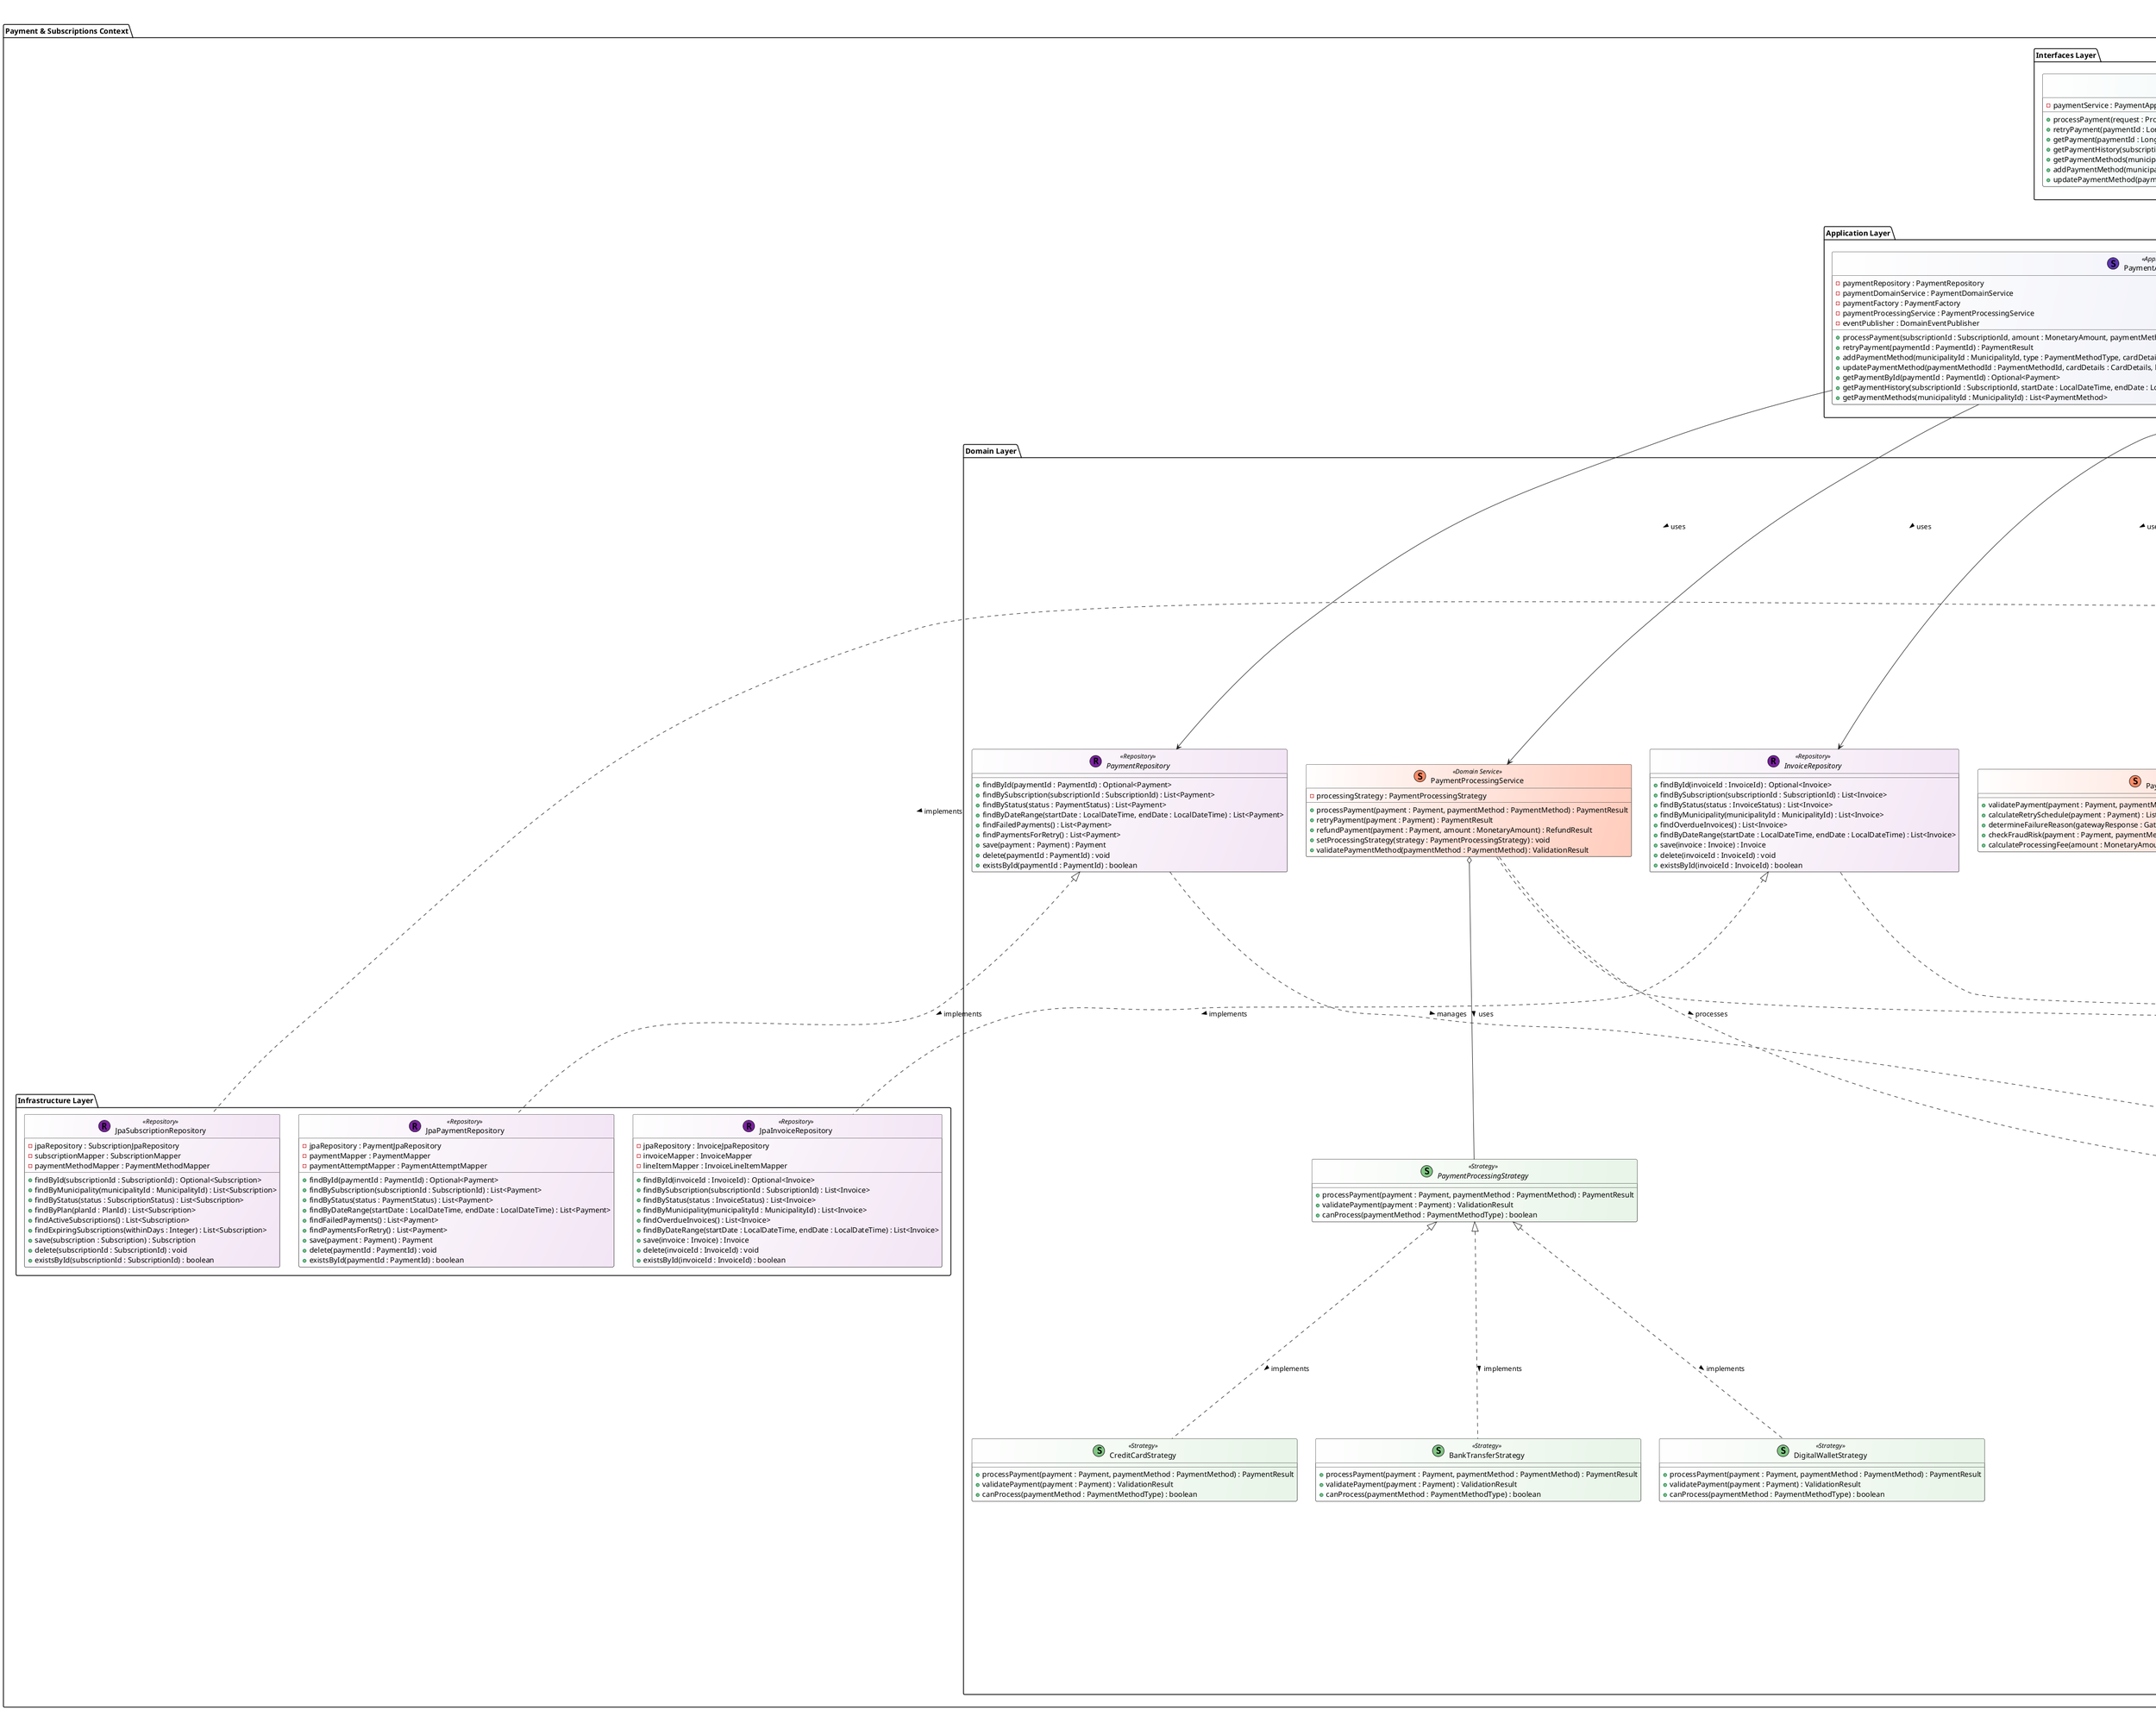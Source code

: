 @startuml Payment & Subscriptions: Domain Layer Class Diagram

title Payment & Subscriptions: Domain Layer Class Diagram

skinparam class {
    BackgroundColor<<Aggregate Root>> #FFFFFF/B3E5FC
    BackgroundColor<<Entity>> #FFFFFF/C8E6C9
    BackgroundColor<<Value Object>> #FFFFFF/FFF9C4
    BackgroundColor<<Domain Service>> #FFFFFF/FFCCBC
    BackgroundColor<<Application Service>> #FFFFFF/E8EAF6
    BackgroundColor<<Repository>> #FFFFFF/F3E5F5
    BackgroundColor<<Controller>> #FFFFFF/E0F2F1
    BackgroundColor<<Factory>> #FFFFFF/E1BEE7
    BackgroundColor<<Strategy>> #FFFFFF/E8F5E8
    BackgroundColor<<Enum>> #FFFFFF/FFF3E0
    BorderColor #212121
    ArrowColor #212121
    FontSize 14
}

package "Payment & Subscriptions Context" {

    package "Interfaces Layer" {
        ' ===================== CONTROLLERS =====================
        class "SubscriptionController" <<(C, #00695C) Controller>> {
            - subscriptionService : SubscriptionApplicationService
            + createSubscription(request : CreateSubscriptionRequest) : ResponseEntity<SubscriptionResponse>
            + updateSubscription(subscriptionId : Long, request : UpdateSubscriptionRequest) : ResponseEntity<Void>
            + activateSubscription(subscriptionId : Long) : ResponseEntity<Void>
            + suspendSubscription(subscriptionId : Long, request : SuspendSubscriptionRequest) : ResponseEntity<Void>
            + cancelSubscription(subscriptionId : Long, request : CancelSubscriptionRequest) : ResponseEntity<Void>
            + getSubscription(subscriptionId : Long) : ResponseEntity<SubscriptionResponse>
            + getSubscriptionsByMunicipality(municipalityId : Long, status : String) : ResponseEntity<List<SubscriptionResponse>>
            + updatePaymentMethod(subscriptionId : Long, request : UpdatePaymentMethodRequest) : ResponseEntity<Void>
        }

        class "PaymentController" <<(C, #00695C) Controller>> {
            - paymentService : PaymentApplicationService
            + processPayment(request : ProcessPaymentRequest) : ResponseEntity<PaymentResponse>
            + retryPayment(paymentId : Long) : ResponseEntity<PaymentResponse>
            + getPayment(paymentId : Long) : ResponseEntity<PaymentResponse>
            + getPaymentHistory(subscriptionId : Long, startDate : LocalDate, endDate : LocalDate) : ResponseEntity<List<PaymentResponse>>
            + getPaymentMethods(municipalityId : Long) : ResponseEntity<List<PaymentMethodResponse>>
            + addPaymentMethod(municipalityId : Long, request : AddPaymentMethodRequest) : ResponseEntity<PaymentMethodResponse>
            + updatePaymentMethod(paymentMethodId : Long, request : UpdatePaymentMethodRequest) : ResponseEntity<Void>
        }

        class "InvoiceController" <<(C, #00695C) Controller>> {
            - invoiceService : InvoiceApplicationService
            + generateInvoice(subscriptionId : Long, request : GenerateInvoiceRequest) : ResponseEntity<InvoiceResponse>
            + getInvoice(invoiceId : Long) : ResponseEntity<InvoiceResponse>
            + markInvoiceAsPaid(invoiceId : Long, request : MarkAsPaidRequest) : ResponseEntity<Void>
            + getInvoicesBySubscription(subscriptionId : Long) : ResponseEntity<List<InvoiceResponse>>
            + getOutstandingInvoices(municipalityId : Long, overdueOnly : Boolean) : ResponseEntity<List<InvoiceResponse>>
            + downloadInvoicePdf(invoiceId : Long) : ResponseEntity<byte[]>
        }
    }

    package "Application Layer" {
        ' ===================== APPLICATION SERVICES =====================
        class "SubscriptionApplicationService" <<(S, #5E35B1) Application Service>> {
            - subscriptionRepository : SubscriptionRepository
            - subscriptionDomainService : SubscriptionDomainService
            - subscriptionFactory : SubscriptionFactory
            - billingService : BillingService
            - eventPublisher : DomainEventPublisher

            + createSubscription(municipalityId : MunicipalityId, planId : PlanId, billingCycle : BillingCycle, paymentMethodId : PaymentMethodId, billingAddress : BillingAddress, autoRenewal : Boolean) : Subscription
            + updateSubscription(subscriptionId : SubscriptionId, newPlanId : PlanId, effectiveDate : LocalDateTime, prorationPolicy : ProrationPolicy) : void
            + activateSubscription(subscriptionId : SubscriptionId) : void
            + suspendSubscription(subscriptionId : SubscriptionId, reason : SuspensionReason) : void
            + cancelSubscription(subscriptionId : SubscriptionId, reason : CancellationReason) : void
            + updatePaymentMethod(subscriptionId : SubscriptionId, paymentMethodId : PaymentMethodId) : void
            + getSubscriptionById(subscriptionId : SubscriptionId) : Optional<Subscription>
            + getSubscriptionsByMunicipality(municipalityId : MunicipalityId, status : SubscriptionStatus) : List<Subscription>
        }

        class "PaymentApplicationService" <<(S, #5E35B1) Application Service>> {
            - paymentRepository : PaymentRepository
            - paymentDomainService : PaymentDomainService
            - paymentFactory : PaymentFactory
            - paymentProcessingService : PaymentProcessingService
            - eventPublisher : DomainEventPublisher

            + processPayment(subscriptionId : SubscriptionId, amount : MonetaryAmount, paymentMethodId : PaymentMethodId, scheduledDate : LocalDateTime) : Payment
            + retryPayment(paymentId : PaymentId) : PaymentResult
            + addPaymentMethod(municipalityId : MunicipalityId, type : PaymentMethodType, cardDetails : CardDetails, bankAccountDetails : BankAccountDetails, isDefault : Boolean) : PaymentMethod
            + updatePaymentMethod(paymentMethodId : PaymentMethodId, cardDetails : CardDetails, bankAccountDetails : BankAccountDetails) : void
            + getPaymentById(paymentId : PaymentId) : Optional<Payment>
            + getPaymentHistory(subscriptionId : SubscriptionId, startDate : LocalDateTime, endDate : LocalDateTime) : List<Payment>
            + getPaymentMethods(municipalityId : MunicipalityId) : List<PaymentMethod>
        }

        class "InvoiceApplicationService" <<(S, #5E35B1) Application Service>> {
            - invoiceRepository : InvoiceRepository
            - invoiceDomainService : InvoiceDomainService
            - invoiceFactory : InvoiceFactory
            - financialReportingService : FinancialReportingService
            - eventPublisher : DomainEventPublisher

            + generateInvoice(subscriptionId : SubscriptionId, billingPeriod : BillingPeriod, includeUsageCharges : Boolean) : Invoice
            + markInvoiceAsPaid(invoiceId : InvoiceId, paymentId : PaymentId) : void
            + markInvoiceAsOverdue(invoiceId : InvoiceId) : void
            + getInvoiceById(invoiceId : InvoiceId) : Optional<Invoice>
            + getInvoicesBySubscription(subscriptionId : SubscriptionId) : List<Invoice>
            + getOutstandingInvoices(municipalityId : MunicipalityId, overdueOnly : Boolean) : List<Invoice>
            + generateFinancialReport(municipalityId : MunicipalityId, period : ReportPeriod) : FinancialReport
        }
    }

    package "Domain Layer" {
        ' ===================== AGGREGATES =====================
        class "Subscription" <<(A, #27D3F5) Aggregate Root>> {
            - id : Long
            - subscriptionId : SubscriptionId
            - municipalityId : MunicipalityId
            - planId : PlanId
            - status : SubscriptionStatus
            - startDate : LocalDateTime
            - endDate : LocalDateTime
            - nextBillingDate : LocalDateTime
            - paymentMethodId : PaymentMethodId
            - billingAddress : BillingAddress
            - billingCycle : BillingCycle
            - trialEndDate : LocalDateTime
            - autoRenewal : Boolean
            - gracePeriodEndDate : LocalDateTime
            - createdAt : LocalDateTime
            - version : Long

            # Subscription()
            + Subscription(municipalityId : MunicipalityId, planId : PlanId, billingCycle : BillingCycle)
            + activate() : void
            + suspend(reason : SuspensionReason) : void
            + cancel(reason : CancellationReason) : void
            + updatePlan(newPlanId : PlanId) : void
            + updatePaymentMethod(paymentMethodId : PaymentMethodId) : void
            + processPayment(amount : MonetaryAmount) : PaymentResult
            + isActive() : boolean
            + isInGracePeriod() : boolean
            + canBeUpgraded() : boolean
            + canBeDowngraded() : boolean
            + canBeCancelled() : boolean
            + canBeActivated() : boolean
            + calculateNextBilling() : LocalDateTime
            + getAvailableActions() : List<SubscriptionAction>
            + publishDomainEvents() : List<DomainEvent>
        }

        class "Payment" <<(A, #27D3F5) Aggregate Root>> {
            - id : Long
            - paymentId : PaymentId
            - subscriptionId : SubscriptionId
            - amount : MonetaryAmount
            - currency : Currency
            - paymentMethod : PaymentMethodType
            - status : PaymentStatus
            - transactionId : TransactionId
            - gatewayResponse : GatewayResponse
            - attemptNumber : Integer
            - scheduledDate : LocalDateTime
            - processedDate : LocalDateTime
            - failureReason : FailureReason
            - attempts : List<PaymentAttempt>
            - version : Long

            # Payment()
            + Payment(subscriptionId : SubscriptionId, amount : MonetaryAmount, paymentMethod : PaymentMethodType)
            + process() : PaymentResult
            + retry() : PaymentResult
            + markAsSuccessful(transactionId : TransactionId) : void
            + markAsFailed(reason : FailureReason) : void
            + canBeRetried() : boolean
            + isSuccessful() : boolean
            + canBeProcessed() : boolean
            + canBeCancelled() : boolean
            + getAvailableActions() : List<PaymentAction>
            + getAttemptHistory() : List<PaymentAttempt>
            + publishDomainEvents() : List<DomainEvent>
        }

        class "Invoice" <<(A, #27D3F5) Aggregate Root>> {
            - id : Long
            - invoiceId : InvoiceId
            - subscriptionId : SubscriptionId
            - invoiceNumber : InvoiceNumber
            - billingPeriod : BillingPeriod
            - issueDate : LocalDateTime
            - dueDate : LocalDateTime
            - subtotal : MonetaryAmount
            - taxAmount : MonetaryAmount
            - totalAmount : MonetaryAmount
            - status : InvoiceStatus
            - paymentId : PaymentId
            - lineItems : List<InvoiceLineItem>
            - version : Long

            # Invoice()
            + Invoice(subscriptionId : SubscriptionId, billingPeriod : BillingPeriod)
            + addLineItem(item : InvoiceLineItem) : void
            + calculateTotals() : void
            + markAsPaid(paymentId : PaymentId) : void
            + markAsOverdue() : void
            + isPaid() : boolean
            + isOverdue() : boolean
            + canBePaid() : boolean
            + canBeVoided() : boolean
            + getDaysOverdue() : Integer
            + getAvailableActions() : List<InvoiceAction>
            + publishDomainEvents() : List<DomainEvent>
        }

        class "PaymentMethod" <<(E, #4CAF50) Entity>> {
            - id : Long
            - paymentMethodId : PaymentMethodId
            - municipalityId : MunicipalityId
            - type : PaymentMethodType
            - cardDetails : CardDetails
            - bankAccountDetails : BankAccountDetails
            - isDefault : Boolean
            - isActive : Boolean
            - expiryDate : LocalDateTime
            - lastUsedDate : LocalDateTime

            + PaymentMethod(municipalityId : MunicipalityId, type : PaymentMethodType)
            + validate() : ValidationResult
            + isExpired() : boolean
            + canProcess(amount : MonetaryAmount) : boolean
            + updateDetails(cardDetails : CardDetails, bankDetails : BankAccountDetails) : void
        }

        class "InvoiceLineItem" <<(E, #4CAF50) Entity>> {
            - id : Long
            - lineItemId : LineItemId
            - description : String
            - quantity : Integer
            - unitPrice : MonetaryAmount
            - totalPrice : MonetaryAmount
            - taxRate : TaxRate
            - taxAmount : MonetaryAmount

            + InvoiceLineItem(description : String, quantity : Integer, unitPrice : MonetaryAmount)
            + calculateTotal() : MonetaryAmount
            + applyTax(rate : TaxRate) : void
        }

        class "PaymentAttempt" <<(E, #4CAF50) Entity>> {
            - id : Long
            - attemptId : AttemptId
            - paymentId : PaymentId
            - attemptNumber : Integer
            - attemptDate : LocalDateTime
            - status : AttemptStatus
            - gatewayResponse : GatewayResponse
            - errorCode : String
            - errorMessage : String

            + PaymentAttempt(paymentId : PaymentId, attemptNumber : Integer)
            + isSuccessful() : boolean
            + getResponseTime() : Duration
        }

        ' ===================== ENUMS =====================
        enum "SubscriptionStatus" <<(E, #FFF3E0) Enum>> {
            TRIAL
            ACTIVE
            SUSPENDED
            CANCELLED
            EXPIRED
            PENDING_ACTIVATION

            + canTransitionTo(newStatus : SubscriptionStatus) : boolean
            + isActive() : boolean
            + isSuspended() : boolean
            + isCancelled() : boolean
            + canBeActivated() : boolean
            + canBeUpgraded() : boolean
            + getAvailableTransitions() : List<SubscriptionStatus>
        }

        enum "PaymentStatus" <<(E, #FFF3E0) Enum>> {
            PENDING
            PROCESSING
            SUCCESSFUL
            FAILED
            CANCELLED
            REFUNDED

            + canTransitionTo(newStatus : PaymentStatus) : boolean
            + isPending() : boolean
            + isSuccessful() : boolean
            + isFailed() : boolean
            + canBeRetried() : boolean
            + canBeCancelled() : boolean
            + getAvailableTransitions() : List<PaymentStatus>
        }

        enum "InvoiceStatus" <<(E, #FFF3E0) Enum>> {
            DRAFT
            ISSUED
            PAID
            OVERDUE
            CANCELLED
            VOIDED

            + canTransitionTo(newStatus : InvoiceStatus) : boolean
            + isPaid() : boolean
            + isOverdue() : boolean
            + canBePaid() : boolean
            + canBeVoided() : boolean
            + getAvailableTransitions() : List<InvoiceStatus>
        }

        enum "SubscriptionAction" <<(E, #FFF3E0) Enum>> {
            ACTIVATE
            SUSPEND
            CANCEL
            UPGRADE_PLAN
            DOWNGRADE_PLAN
            UPDATE_PAYMENT_METHOD
            RENEW

            + isAllowedForStatus(status : SubscriptionStatus) : boolean
            + requiresPaymentMethod() : boolean
        }

        enum "PaymentAction" <<(E, #FFF3E0) Enum>> {
            PROCESS
            RETRY
            CANCEL
            REFUND

            + isAllowedForStatus(status : PaymentStatus) : boolean
            + requiresGatewayInteraction() : boolean
        }

        enum "InvoiceAction" <<(E, #FFF3E0) Enum>> {
            PAY
            VOID
            SEND_REMINDER
            APPLY_DISCOUNT

            + isAllowedForStatus(status : InvoiceStatus) : boolean
            + requiresPayment() : boolean
        }

        ' ===================== VALUE OBJECTS (LOCAL) =====================
        class "SubscriptionId" <<(V, #FFD700) Value Object>> {
            - subscriptionId : String
            + isValid() : Boolean
        }

        class "PaymentId" <<(V, #FFD700) Value Object>> {
            - paymentId : String
        }

        class "InvoiceId" <<(V, #FFD700) Value Object>> {
            - invoiceId : String
        }

        class "PaymentMethodId" <<(V, #FFD700) Value Object>> {
            - paymentMethodId : String
        }

        class "MonetaryAmount" <<(V, #FFD700) Value Object>> {
            - amount : BigDecimal
            - currency : Currency
            + add(other : MonetaryAmount) : MonetaryAmount
            + subtract(other : MonetaryAmount) : MonetaryAmount
            + multiply(factor : BigDecimal) : MonetaryAmount
            + isZero() : boolean
            + isPositive() : boolean
        }

        class "BillingAddress" <<(V, #FFD700) Value Object>> {
            - street : String
            - city : String
            - state : String
            - postalCode : String
            - country : String
            + getFullAddress() : String
        }

        class "BillingCycle" <<(V, #FFD700) Value Object>> {
            - type : BillingCycleType
            - intervalMonths : Integer
            + calculateNextBilling(startDate : LocalDateTime) : LocalDateTime
        }

        class "PaymentMethodType" <<(V, #FFD700) Value Object>> {
            - type : String
            + isCreditCard() : boolean
            + isBankTransfer() : boolean
            + isDigitalWallet() : boolean
        }

        class "CardDetails" <<(V, #FFD700) Value Object>> {
            - cardNumber : String
            - expiryDate : LocalDate
            - cardHolderName : String
            - cvv : String
            + isExpired() : boolean
            + isValid() : boolean
        }

        class "BankAccountDetails" <<(V, #FFD700) Value Object>> {
            - accountNumber : String
            - routingNumber : String
            - accountHolderName : String
            - bankName : String
            + isValid() : boolean
        }

        class "GatewayResponse" <<(V, #FFD700) Value Object>> {
            - responseCode : String
            - responseMessage : String
            - transactionId : String
            - timestamp : LocalDateTime
            + isSuccessful() : boolean
        }

        class "BillingPeriod" <<(V, #FFD700) Value Object>> {
            - startDate : LocalDate
            - endDate : LocalDate
            + getDurationInDays() : Integer
            + contains(date : LocalDate) : boolean
        }

        class "InvoiceNumber" <<(V, #FFD700) Value Object>> {
            - number : String
            - prefix : String
            - sequence : Integer
            + getFormattedNumber() : String
        }

        ' ===================== FACTORIES (Creational Pattern) =====================
        class "SubscriptionFactory" <<(F, #BA68C8) Factory>> {
            + createTrialSubscription(municipalityId : MunicipalityId, planId : PlanId) : Subscription
            + createPaidSubscription(municipalityId : MunicipalityId, planId : PlanId, paymentMethod : PaymentMethodId) : Subscription
            + createSubscription(municipalityId : MunicipalityId, planId : PlanId, billingCycle : BillingCycle, paymentMethodId : PaymentMethodId) : Subscription
        }

        class "PaymentFactory" <<(F, #BA68C8) Factory>> {
            + createScheduledPayment(subscription : Subscription, amount : MonetaryAmount) : Payment
            + createRetryPayment(originalPayment : Payment) : Payment
            + createPayment(subscriptionId : SubscriptionId, amount : MonetaryAmount, paymentMethod : PaymentMethodType) : Payment
        }

        class "InvoiceFactory" <<(F, #BA68C8) Factory>> {
            + createMonthlyInvoice(subscription : Subscription, period : BillingPeriod) : Invoice
            + createProrationInvoice(subscription : Subscription, adjustment : ProrationAdjustment) : Invoice
            + createInvoice(subscriptionId : SubscriptionId, billingPeriod : BillingPeriod) : Invoice
        }

        class "PaymentMethodFactory" <<(F, #BA68C8) Factory>> {
            + createCreditCard(municipalityId : MunicipalityId, cardDetails : CardDetails) : PaymentMethod
            + createBankAccount(municipalityId : MunicipalityId, bankDetails : BankAccountDetails) : PaymentMethod
            + createDigitalWallet(municipalityId : MunicipalityId, walletDetails : WalletDetails) : PaymentMethod
        }

        ' ===================== STRATEGIES (Behavioral Pattern) =====================
        interface "PaymentProcessingStrategy" <<(S, #81C784) Strategy>> {
            + processPayment(payment : Payment, paymentMethod : PaymentMethod) : PaymentResult
            + validatePayment(payment : Payment) : ValidationResult
            + canProcess(paymentMethod : PaymentMethodType) : boolean
        }

        class "CreditCardStrategy" <<(S, #81C784) Strategy>> {
            + processPayment(payment : Payment, paymentMethod : PaymentMethod) : PaymentResult
            + validatePayment(payment : Payment) : ValidationResult
            + canProcess(paymentMethod : PaymentMethodType) : boolean
        }

        class "BankTransferStrategy" <<(S, #81C784) Strategy>> {
            + processPayment(payment : Payment, paymentMethod : PaymentMethod) : PaymentResult
            + validatePayment(payment : Payment) : ValidationResult
            + canProcess(paymentMethod : PaymentMethodType) : boolean
        }

        class "DigitalWalletStrategy" <<(S, #81C784) Strategy>> {
            + processPayment(payment : Payment, paymentMethod : PaymentMethod) : PaymentResult
            + validatePayment(payment : Payment) : ValidationResult
            + canProcess(paymentMethod : PaymentMethodType) : boolean
        }

        ' ===================== DOMAIN SERVICES =====================
        class "SubscriptionDomainService" <<(S, #FF8A65) Domain Service>> {
            + validateSubscriptionCreation(subscription : Subscription) : ValidationResult
            + calculateProrationAmount(subscription : Subscription, change : SubscriptionChange) : MonetaryAmount
            + determineBillingDate(subscription : Subscription, planChange : PlanChange) : LocalDateTime
            + checkMunicipalityEligibility(municipalityId : MunicipalityId, planId : PlanId) : EligibilityResult
            + calculateUpgradeDowngradeFee(currentPlan : PlanId, newPlan : PlanId) : MonetaryAmount
        }

        class "PaymentDomainService" <<(S, #FF8A65) Domain Service>> {
            + validatePayment(payment : Payment, paymentMethod : PaymentMethod) : ValidationResult
            + calculateRetrySchedule(payment : Payment) : List<LocalDateTime>
            + determineFailureReason(gatewayResponse : GatewayResponse) : FailureReason
            + checkFraudRisk(payment : Payment, paymentMethod : PaymentMethod) : FraudRiskResult
            + calculateProcessingFee(amount : MonetaryAmount, paymentMethod : PaymentMethodType) : MonetaryAmount
        }

        class "InvoiceDomainService" <<(S, #FF8A65) Domain Service>> {
            + validateInvoiceGeneration(subscription : Subscription, period : BillingPeriod) : ValidationResult
            + calculateInvoiceLineItems(subscription : Subscription, period : BillingPeriod) : List<InvoiceLineItem>
            + applyDiscounts(invoice : Invoice, discounts : List<Discount>) : MonetaryAmount
            + calculateTaxes(invoice : Invoice, taxRules : List<TaxRule>) : MonetaryAmount
            + generateInvoiceNumber(subscription : Subscription) : InvoiceNumber
        }

        class "BillingService" <<(S, #FF8A65) Domain Service>> {
            + calculateNextBillingDate(subscription : Subscription) : LocalDateTime
            + generateBillingCycle(subscription : Subscription) : BillingCycle
            + processScheduledBilling(subscriptions : List<Subscription>) : List<Invoice>
            + handlePaymentFailure(payment : Payment, subscription : Subscription) : BillingAction
            + calculateGracePeriod(subscription : Subscription) : LocalDateTime
        }

        class "PaymentProcessingService" <<(S, #FF8A65) Domain Service>> {
            - processingStrategy : PaymentProcessingStrategy
            + processPayment(payment : Payment, paymentMethod : PaymentMethod) : PaymentResult
            + retryPayment(payment : Payment) : PaymentResult
            + refundPayment(payment : Payment, amount : MonetaryAmount) : RefundResult
            + setProcessingStrategy(strategy : PaymentProcessingStrategy) : void
            + validatePaymentMethod(paymentMethod : PaymentMethod) : ValidationResult
        }

        class "FinancialReportingService" <<(S, #FF8A65) Domain Service>> {
            + generateRevenueReport(municipalityId : MunicipalityId, period : DateRange) : RevenueReport
            + calculateOutstandingBalance(municipalityId : MunicipalityId) : MonetaryAmount
            + generatePaymentAnalytics(subscriptions : List<Subscription>) : PaymentAnalytics
            + calculateChurnRate(municipalityId : MunicipalityId, period : DateRange) : Double
            + generateFinancialSummary(period : DateRange) : FinancialSummary
        }

        ' ===================== REPOSITORY INTERFACES =====================
        interface "SubscriptionRepository" <<(R, #7B1FA2) Repository>> {
            + findById(subscriptionId : SubscriptionId) : Optional<Subscription>
            + findByMunicipality(municipalityId : MunicipalityId) : List<Subscription>
            + findByStatus(status : SubscriptionStatus) : List<Subscription>
            + findByPlan(planId : PlanId) : List<Subscription>
            + findActiveSubscriptions() : List<Subscription>
            + findExpiringSubscriptions(withinDays : Integer) : List<Subscription>
            + save(subscription : Subscription) : Subscription
            + delete(subscriptionId : SubscriptionId) : void
            + existsById(subscriptionId : SubscriptionId) : boolean
        }

        interface "PaymentRepository" <<(R, #7B1FA2) Repository>> {
            + findById(paymentId : PaymentId) : Optional<Payment>
            + findBySubscription(subscriptionId : SubscriptionId) : List<Payment>
            + findByStatus(status : PaymentStatus) : List<Payment>
            + findByDateRange(startDate : LocalDateTime, endDate : LocalDateTime) : List<Payment>
            + findFailedPayments() : List<Payment>
            + findPaymentsForRetry() : List<Payment>
            + save(payment : Payment) : Payment
            + delete(paymentId : PaymentId) : void
            + existsById(paymentId : PaymentId) : boolean
        }

        interface "InvoiceRepository" <<(R, #7B1FA2) Repository>> {
            + findById(invoiceId : InvoiceId) : Optional<Invoice>
            + findBySubscription(subscriptionId : SubscriptionId) : List<Invoice>
            + findByStatus(status : InvoiceStatus) : List<Invoice>
            + findByMunicipality(municipalityId : MunicipalityId) : List<Invoice>
            + findOverdueInvoices() : List<Invoice>
            + findByDateRange(startDate : LocalDateTime, endDate : LocalDateTime) : List<Invoice>
            + save(invoice : Invoice) : Invoice
            + delete(invoiceId : InvoiceId) : void
            + existsById(invoiceId : InvoiceId) : boolean
        }
    }

    package "Infrastructure Layer" {
        ' ===================== REPOSITORY IMPLEMENTATIONS =====================
        class "JpaSubscriptionRepository" <<(R, #7B1FA2) Repository>> {
            - jpaRepository : SubscriptionJpaRepository
            - subscriptionMapper : SubscriptionMapper
            - paymentMethodMapper : PaymentMethodMapper
            + findById(subscriptionId : SubscriptionId) : Optional<Subscription>
            + findByMunicipality(municipalityId : MunicipalityId) : List<Subscription>
            + findByStatus(status : SubscriptionStatus) : List<Subscription>
            + findByPlan(planId : PlanId) : List<Subscription>
            + findActiveSubscriptions() : List<Subscription>
            + findExpiringSubscriptions(withinDays : Integer) : List<Subscription>
            + save(subscription : Subscription) : Subscription
            + delete(subscriptionId : SubscriptionId) : void
            + existsById(subscriptionId : SubscriptionId) : boolean
        }

        class "JpaPaymentRepository" <<(R, #7B1FA2) Repository>> {
            - jpaRepository : PaymentJpaRepository
            - paymentMapper : PaymentMapper
            - paymentAttemptMapper : PaymentAttemptMapper
            + findById(paymentId : PaymentId) : Optional<Payment>
            + findBySubscription(subscriptionId : SubscriptionId) : List<Payment>
            + findByStatus(status : PaymentStatus) : List<Payment>
            + findByDateRange(startDate : LocalDateTime, endDate : LocalDateTime) : List<Payment>
            + findFailedPayments() : List<Payment>
            + findPaymentsForRetry() : List<Payment>
            + save(payment : Payment) : Payment
            + delete(paymentId : PaymentId) : void
            + existsById(paymentId : PaymentId) : boolean
        }

        class "JpaInvoiceRepository" <<(R, #7B1FA2) Repository>> {
            - jpaRepository : InvoiceJpaRepository
            - invoiceMapper : InvoiceMapper
            - lineItemMapper : InvoiceLineItemMapper
            + findById(invoiceId : InvoiceId) : Optional<Invoice>
            + findBySubscription(subscriptionId : SubscriptionId) : List<Invoice>
            + findByStatus(status : InvoiceStatus) : List<Invoice>
            + findByMunicipality(municipalityId : MunicipalityId) : List<Invoice>
            + findOverdueInvoices() : List<Invoice>
            + findByDateRange(startDate : LocalDateTime, endDate : LocalDateTime) : List<Invoice>
            + save(invoice : Invoice) : Invoice
            + delete(invoiceId : InvoiceId) : void
            + existsById(invoiceId : InvoiceId) : boolean
        }
    }
}

package "Shared Kernel" {
    package "Domain Layer" {
        class "MunicipalityId" <<(V, #FFD700) Value Object>> {
            - municipalityId : String
        }

        class "PlanId" <<(V, #FFD700) Value Object>> {
            - planId : String
        }

        class "Currency" <<(V, #FFD700) Value Object>> {
            - currencyCode : String
            - symbol : String
            + isValid() : boolean
        }

        class "TaxRate" <<(V, #FFD700) Value Object>> {
            - rate : BigDecimal
            - taxType : TaxType
            + apply(amount : MonetaryAmount) : MonetaryAmount
        }

        class "ValidationResult" <<(V, #FFD700) Value Object>> {
            - isValid : Boolean
            - errors : List<String>
            - warnings : List<String>
            + hasErrors() : Boolean
            + hasWarnings() : Boolean
        }

        interface "DomainEvent" <<(E, #FFB74D) Domain Event>> {
            + getAggregateId() : String
            + getOccurredOn() : LocalDateTime
            + getEventType() : String
        }

        interface "DomainEventPublisher" <<(P, #FF8A65) Publisher>> {
            + publish(event : DomainEvent) : void
            + publishAll(events : List<DomainEvent>) : void
        }
    }
}

' ===================== RELATIONSHIPS =====================

' --- Controller Dependencies ---
SubscriptionController --> SubscriptionApplicationService : uses >
PaymentController --> PaymentApplicationService : uses >
InvoiceController --> InvoiceApplicationService : uses >

' --- Application Service Dependencies ---
SubscriptionApplicationService --> SubscriptionRepository : uses >
SubscriptionApplicationService --> SubscriptionDomainService : uses >
SubscriptionApplicationService --> SubscriptionFactory : uses >
SubscriptionApplicationService --> BillingService : uses >
SubscriptionApplicationService --> DomainEventPublisher : uses >

PaymentApplicationService --> PaymentRepository : uses >
PaymentApplicationService --> PaymentDomainService : uses >
PaymentApplicationService --> PaymentFactory : uses >
PaymentApplicationService --> PaymentProcessingService : uses >
PaymentApplicationService --> DomainEventPublisher : uses >

InvoiceApplicationService --> InvoiceRepository : uses >
InvoiceApplicationService --> InvoiceDomainService : uses >
InvoiceApplicationService --> InvoiceFactory : uses >
InvoiceApplicationService --> FinancialReportingService : uses >
InvoiceApplicationService --> DomainEventPublisher : uses >

' --- Repository Implementations ---
SubscriptionRepository <|.. JpaSubscriptionRepository : implements >
PaymentRepository <|.. JpaPaymentRepository : implements >
InvoiceRepository <|.. JpaInvoiceRepository : implements >

' --- Aggregate Root Compositions ---
Subscription *-- SubscriptionId
Subscription *-- SubscriptionStatus
Subscription *-- BillingCycle
Subscription *-- BillingAddress
Subscription o-- PaymentMethod

Payment *-- PaymentId
Payment *-- PaymentStatus
Payment *-- MonetaryAmount
Payment o-- PaymentAttempt

Invoice *-- InvoiceId
Invoice *-- InvoiceStatus
Invoice *-- MonetaryAmount
Invoice o-- InvoiceLineItem

' --- Entity Compositions ---
PaymentMethod *-- PaymentMethodId
PaymentMethod *-- PaymentMethodType
PaymentMethod *-- CardDetails
PaymentMethod *-- BankAccountDetails
InvoiceLineItem *-- MonetaryAmount
PaymentAttempt *-- GatewayResponse

' --- Shared Kernel Usage ---
Subscription ..> MunicipalityId : belongs to >
Subscription ..> PlanId : uses >
Subscription ..> DomainEvent : publishes >
Payment ..> Currency : uses >
Payment ..> DomainEvent : publishes >
Invoice ..> TaxRate : uses >
Invoice ..> DomainEvent : publishes >
PaymentMethod ..> ValidationResult : validates with >

' --- Factory Relationships ---
SubscriptionFactory ..> Subscription : creates >
PaymentFactory ..> Payment : creates >
InvoiceFactory ..> Invoice : creates >
PaymentMethodFactory ..> PaymentMethod : creates >

' --- Strategy Relationships ---
PaymentProcessingStrategy <|.. CreditCardStrategy : implements >
PaymentProcessingStrategy <|.. BankTransferStrategy : implements >
PaymentProcessingStrategy <|.. DigitalWalletStrategy : implements >
PaymentProcessingService o-- PaymentProcessingStrategy : uses >

' --- Domain Service Relationships ---
SubscriptionDomainService ..> Subscription : operates on >
SubscriptionDomainService ..> ValidationResult : returns >
PaymentDomainService ..> Payment : operates on >
PaymentDomainService ..> PaymentMethod : validates >
InvoiceDomainService ..> Invoice : operates on >
BillingService ..> Subscription : manages billing for >
PaymentProcessingService ..> Payment : processes >
PaymentProcessingService ..> PaymentMethod : uses >
FinancialReportingService ..> Invoice : analyzes >
FinancialReportingService ..> Payment : analyzes >

' --- Repository Relationships ---
SubscriptionRepository ..> Subscription : manages >
PaymentRepository ..> Payment : manages >
InvoiceRepository ..> Invoice : manages >

@enduml